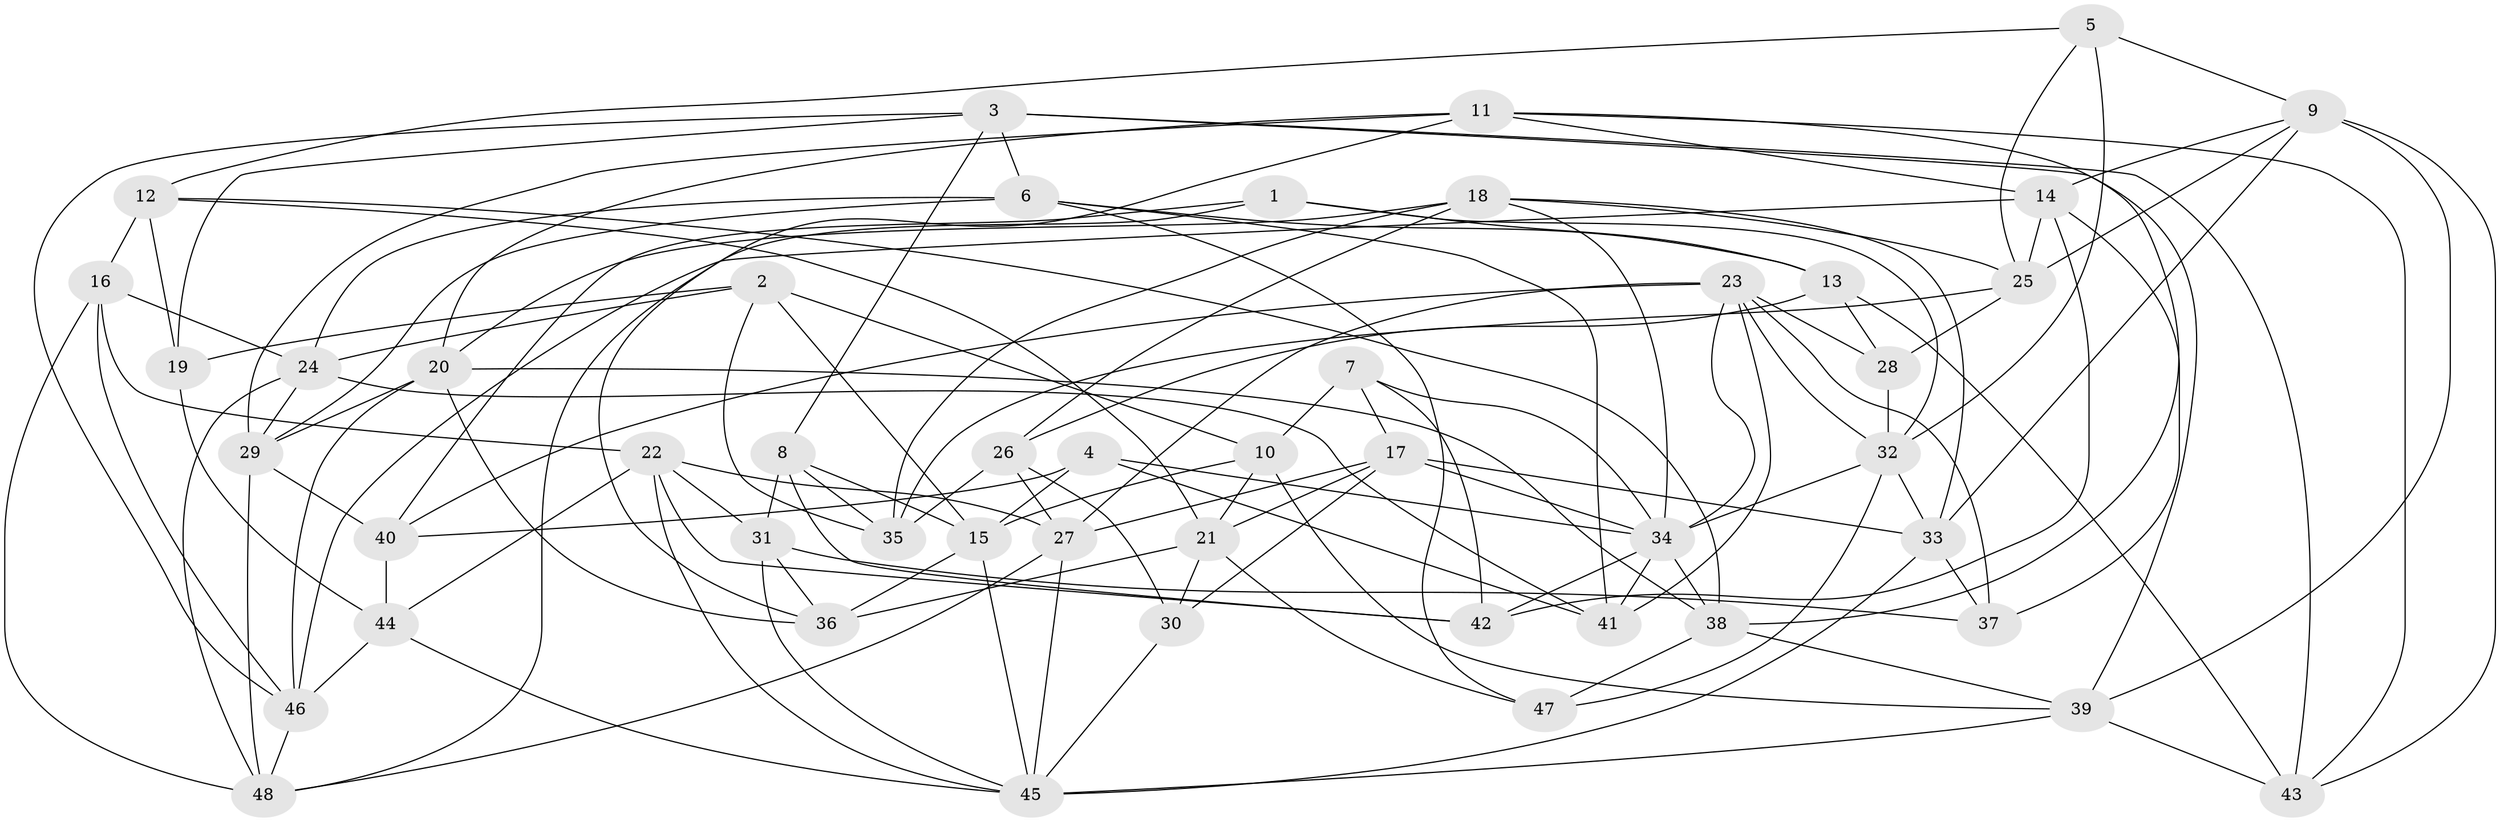 // original degree distribution, {4: 1.0}
// Generated by graph-tools (version 1.1) at 2025/38/03/04/25 23:38:04]
// undirected, 48 vertices, 131 edges
graph export_dot {
  node [color=gray90,style=filled];
  1;
  2;
  3;
  4;
  5;
  6;
  7;
  8;
  9;
  10;
  11;
  12;
  13;
  14;
  15;
  16;
  17;
  18;
  19;
  20;
  21;
  22;
  23;
  24;
  25;
  26;
  27;
  28;
  29;
  30;
  31;
  32;
  33;
  34;
  35;
  36;
  37;
  38;
  39;
  40;
  41;
  42;
  43;
  44;
  45;
  46;
  47;
  48;
  1 -- 13 [weight=1.0];
  1 -- 32 [weight=1.0];
  1 -- 40 [weight=1.0];
  1 -- 48 [weight=1.0];
  2 -- 10 [weight=2.0];
  2 -- 15 [weight=1.0];
  2 -- 19 [weight=1.0];
  2 -- 24 [weight=1.0];
  2 -- 35 [weight=1.0];
  3 -- 6 [weight=1.0];
  3 -- 8 [weight=1.0];
  3 -- 19 [weight=1.0];
  3 -- 39 [weight=1.0];
  3 -- 43 [weight=1.0];
  3 -- 46 [weight=1.0];
  4 -- 15 [weight=1.0];
  4 -- 34 [weight=1.0];
  4 -- 40 [weight=1.0];
  4 -- 41 [weight=1.0];
  5 -- 9 [weight=1.0];
  5 -- 12 [weight=1.0];
  5 -- 25 [weight=1.0];
  5 -- 32 [weight=1.0];
  6 -- 13 [weight=1.0];
  6 -- 24 [weight=1.0];
  6 -- 29 [weight=1.0];
  6 -- 41 [weight=1.0];
  6 -- 47 [weight=1.0];
  7 -- 10 [weight=1.0];
  7 -- 17 [weight=1.0];
  7 -- 34 [weight=1.0];
  7 -- 42 [weight=1.0];
  8 -- 15 [weight=1.0];
  8 -- 31 [weight=1.0];
  8 -- 35 [weight=1.0];
  8 -- 42 [weight=2.0];
  9 -- 14 [weight=1.0];
  9 -- 25 [weight=1.0];
  9 -- 33 [weight=1.0];
  9 -- 39 [weight=1.0];
  9 -- 43 [weight=1.0];
  10 -- 15 [weight=1.0];
  10 -- 21 [weight=1.0];
  10 -- 39 [weight=1.0];
  11 -- 14 [weight=1.0];
  11 -- 20 [weight=1.0];
  11 -- 29 [weight=1.0];
  11 -- 36 [weight=1.0];
  11 -- 38 [weight=1.0];
  11 -- 43 [weight=1.0];
  12 -- 16 [weight=2.0];
  12 -- 19 [weight=1.0];
  12 -- 21 [weight=1.0];
  12 -- 38 [weight=1.0];
  13 -- 26 [weight=1.0];
  13 -- 28 [weight=1.0];
  13 -- 43 [weight=2.0];
  14 -- 25 [weight=1.0];
  14 -- 37 [weight=1.0];
  14 -- 42 [weight=1.0];
  14 -- 46 [weight=1.0];
  15 -- 36 [weight=1.0];
  15 -- 45 [weight=1.0];
  16 -- 22 [weight=1.0];
  16 -- 24 [weight=1.0];
  16 -- 46 [weight=1.0];
  16 -- 48 [weight=1.0];
  17 -- 21 [weight=1.0];
  17 -- 27 [weight=1.0];
  17 -- 30 [weight=1.0];
  17 -- 33 [weight=1.0];
  17 -- 34 [weight=1.0];
  18 -- 20 [weight=1.0];
  18 -- 25 [weight=1.0];
  18 -- 26 [weight=1.0];
  18 -- 33 [weight=1.0];
  18 -- 34 [weight=1.0];
  18 -- 35 [weight=1.0];
  19 -- 44 [weight=1.0];
  20 -- 29 [weight=1.0];
  20 -- 36 [weight=1.0];
  20 -- 38 [weight=1.0];
  20 -- 46 [weight=1.0];
  21 -- 30 [weight=1.0];
  21 -- 36 [weight=1.0];
  21 -- 47 [weight=1.0];
  22 -- 27 [weight=1.0];
  22 -- 31 [weight=1.0];
  22 -- 42 [weight=1.0];
  22 -- 44 [weight=1.0];
  22 -- 45 [weight=1.0];
  23 -- 27 [weight=1.0];
  23 -- 28 [weight=1.0];
  23 -- 32 [weight=1.0];
  23 -- 34 [weight=1.0];
  23 -- 37 [weight=1.0];
  23 -- 40 [weight=1.0];
  23 -- 41 [weight=2.0];
  24 -- 29 [weight=1.0];
  24 -- 41 [weight=1.0];
  24 -- 48 [weight=1.0];
  25 -- 28 [weight=1.0];
  25 -- 35 [weight=1.0];
  26 -- 27 [weight=1.0];
  26 -- 30 [weight=1.0];
  26 -- 35 [weight=2.0];
  27 -- 45 [weight=1.0];
  27 -- 48 [weight=1.0];
  28 -- 32 [weight=1.0];
  29 -- 40 [weight=1.0];
  29 -- 48 [weight=1.0];
  30 -- 45 [weight=1.0];
  31 -- 36 [weight=2.0];
  31 -- 37 [weight=1.0];
  31 -- 45 [weight=1.0];
  32 -- 33 [weight=1.0];
  32 -- 34 [weight=2.0];
  32 -- 47 [weight=1.0];
  33 -- 37 [weight=1.0];
  33 -- 45 [weight=1.0];
  34 -- 38 [weight=1.0];
  34 -- 41 [weight=1.0];
  34 -- 42 [weight=1.0];
  38 -- 39 [weight=1.0];
  38 -- 47 [weight=1.0];
  39 -- 43 [weight=1.0];
  39 -- 45 [weight=1.0];
  40 -- 44 [weight=2.0];
  44 -- 45 [weight=1.0];
  44 -- 46 [weight=1.0];
  46 -- 48 [weight=1.0];
}

